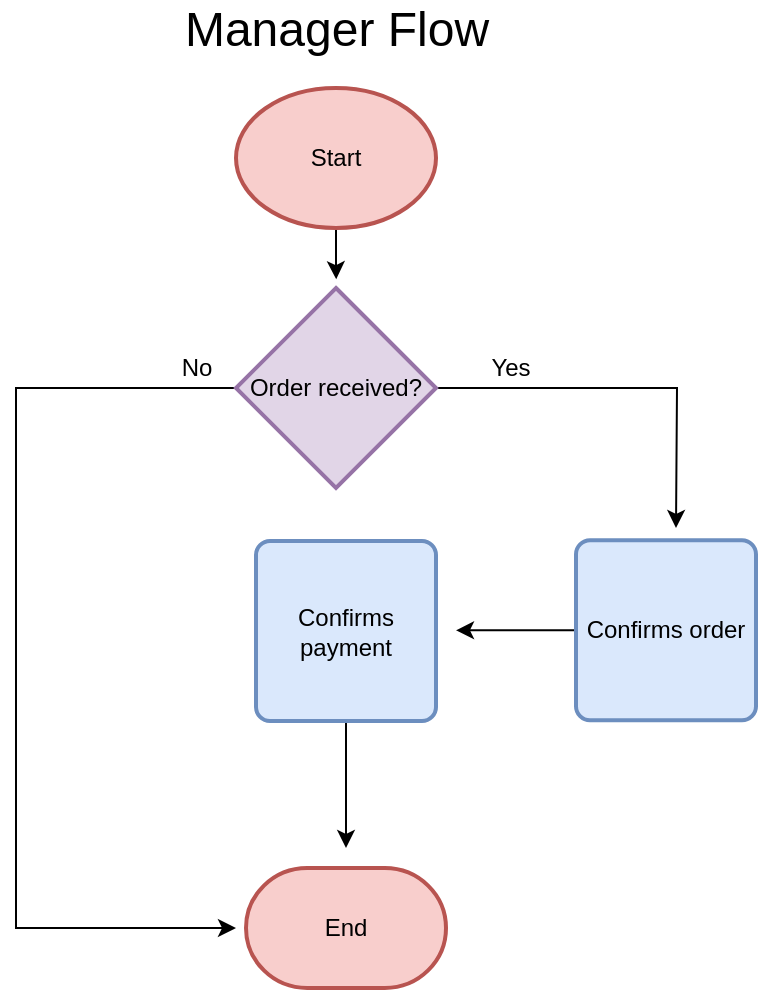 <mxfile version="12.6.5" type="device"><diagram id="T_peNVfNsl2DskDBzVr5" name="Page-1"><mxGraphModel dx="1002" dy="754" grid="1" gridSize="10" guides="1" tooltips="1" connect="1" arrows="1" fold="1" page="1" pageScale="1" pageWidth="413" pageHeight="583" math="0" shadow="0"><root><mxCell id="0"/><mxCell id="1" parent="0"/><mxCell id="dnJS_wIgZs9CfpPHnDSt-7" style="edgeStyle=orthogonalEdgeStyle;rounded=0;orthogonalLoop=1;jettySize=auto;html=1;entryX=0.501;entryY=-0.044;entryDx=0;entryDy=0;entryPerimeter=0;" parent="1" source="dnJS_wIgZs9CfpPHnDSt-1" target="dnJS_wIgZs9CfpPHnDSt-2" edge="1"><mxGeometry relative="1" as="geometry"/></mxCell><mxCell id="dnJS_wIgZs9CfpPHnDSt-1" value="Start" style="strokeWidth=2;html=1;shape=mxgraph.flowchart.start_1;whiteSpace=wrap;fillColor=#f8cecc;strokeColor=#b85450;" parent="1" vertex="1"><mxGeometry x="140" y="66" width="100" height="70" as="geometry"/></mxCell><mxCell id="dnJS_wIgZs9CfpPHnDSt-8" style="edgeStyle=orthogonalEdgeStyle;rounded=0;orthogonalLoop=1;jettySize=auto;html=1;" parent="1" source="dnJS_wIgZs9CfpPHnDSt-2" edge="1"><mxGeometry relative="1" as="geometry"><mxPoint x="360" y="286" as="targetPoint"/></mxGeometry></mxCell><mxCell id="dnJS_wIgZs9CfpPHnDSt-11" style="edgeStyle=orthogonalEdgeStyle;rounded=0;orthogonalLoop=1;jettySize=auto;html=1;" parent="1" source="dnJS_wIgZs9CfpPHnDSt-2" edge="1"><mxGeometry relative="1" as="geometry"><mxPoint x="140" y="486" as="targetPoint"/><Array as="points"><mxPoint x="30" y="216"/><mxPoint x="30" y="486"/><mxPoint x="140" y="486"/></Array></mxGeometry></mxCell><mxCell id="dnJS_wIgZs9CfpPHnDSt-2" value="Order received?" style="strokeWidth=2;html=1;shape=mxgraph.flowchart.decision;whiteSpace=wrap;fillColor=#e1d5e7;strokeColor=#9673a6;" parent="1" vertex="1"><mxGeometry x="140" y="166" width="100" height="100" as="geometry"/></mxCell><mxCell id="dnJS_wIgZs9CfpPHnDSt-9" style="edgeStyle=orthogonalEdgeStyle;rounded=0;orthogonalLoop=1;jettySize=auto;html=1;" parent="1" source="dnJS_wIgZs9CfpPHnDSt-3" edge="1"><mxGeometry relative="1" as="geometry"><mxPoint x="250" y="337.14" as="targetPoint"/></mxGeometry></mxCell><mxCell id="dnJS_wIgZs9CfpPHnDSt-3" value="Confirms order" style="rounded=1;whiteSpace=wrap;html=1;absoluteArcSize=1;arcSize=14;strokeWidth=2;fillColor=#dae8fc;strokeColor=#6c8ebf;" parent="1" vertex="1"><mxGeometry x="310" y="292.14" width="90" height="90" as="geometry"/></mxCell><mxCell id="dnJS_wIgZs9CfpPHnDSt-10" style="edgeStyle=orthogonalEdgeStyle;rounded=0;orthogonalLoop=1;jettySize=auto;html=1;" parent="1" source="dnJS_wIgZs9CfpPHnDSt-4" edge="1"><mxGeometry relative="1" as="geometry"><mxPoint x="195" y="446" as="targetPoint"/></mxGeometry></mxCell><mxCell id="dnJS_wIgZs9CfpPHnDSt-4" value="Confirms payment" style="rounded=1;whiteSpace=wrap;html=1;absoluteArcSize=1;arcSize=14;strokeWidth=2;fillColor=#dae8fc;strokeColor=#6c8ebf;" parent="1" vertex="1"><mxGeometry x="150" y="292.5" width="90" height="90" as="geometry"/></mxCell><mxCell id="dnJS_wIgZs9CfpPHnDSt-6" value="End" style="strokeWidth=2;html=1;shape=mxgraph.flowchart.terminator;whiteSpace=wrap;fillColor=#f8cecc;strokeColor=#b85450;" parent="1" vertex="1"><mxGeometry x="145" y="456" width="100" height="60" as="geometry"/></mxCell><mxCell id="dnJS_wIgZs9CfpPHnDSt-12" value="No" style="text;html=1;align=center;verticalAlign=middle;resizable=0;points=[];autosize=1;" parent="1" vertex="1"><mxGeometry x="105" y="196" width="30" height="20" as="geometry"/></mxCell><mxCell id="dnJS_wIgZs9CfpPHnDSt-13" value="Yes" style="text;html=1;align=center;verticalAlign=middle;resizable=0;points=[];autosize=1;" parent="1" vertex="1"><mxGeometry x="257" y="196" width="40" height="20" as="geometry"/></mxCell><mxCell id="rJ9YKYlxrY8RcAj3AVbr-1" value="&lt;font style=&quot;font-size: 24px&quot;&gt;Manager Flow&lt;/font&gt;" style="text;html=1;align=center;verticalAlign=middle;resizable=0;points=[];autosize=1;" vertex="1" parent="1"><mxGeometry x="105" y="27" width="170" height="20" as="geometry"/></mxCell></root></mxGraphModel></diagram></mxfile>